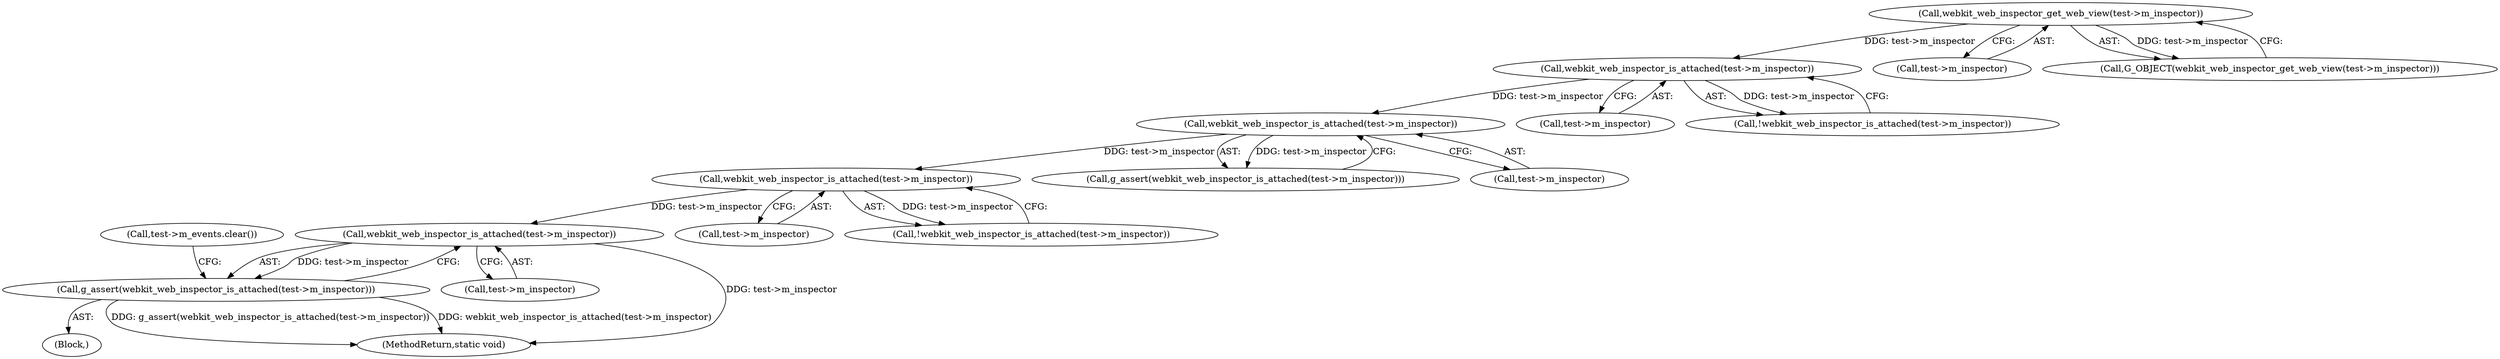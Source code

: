 digraph "0_Chrome_3bbc818ed1a7b63b8290bbde9ae975956748cb8a_3@pointer" {
"1000165" [label="(Call,webkit_web_inspector_is_attached(test->m_inspector))"];
"1000153" [label="(Call,webkit_web_inspector_is_attached(test->m_inspector))"];
"1000140" [label="(Call,webkit_web_inspector_is_attached(test->m_inspector))"];
"1000123" [label="(Call,webkit_web_inspector_is_attached(test->m_inspector))"];
"1000117" [label="(Call,webkit_web_inspector_get_web_view(test->m_inspector))"];
"1000164" [label="(Call,g_assert(webkit_web_inspector_is_attached(test->m_inspector)))"];
"1000154" [label="(Call,test->m_inspector)"];
"1000124" [label="(Call,test->m_inspector)"];
"1000139" [label="(Call,g_assert(webkit_web_inspector_is_attached(test->m_inspector)))"];
"1000153" [label="(Call,webkit_web_inspector_is_attached(test->m_inspector))"];
"1000166" [label="(Call,test->m_inspector)"];
"1000152" [label="(Call,!webkit_web_inspector_is_attached(test->m_inspector))"];
"1000141" [label="(Call,test->m_inspector)"];
"1000117" [label="(Call,webkit_web_inspector_get_web_view(test->m_inspector))"];
"1000140" [label="(Call,webkit_web_inspector_is_attached(test->m_inspector))"];
"1000165" [label="(Call,webkit_web_inspector_is_attached(test->m_inspector))"];
"1000169" [label="(Call,test->m_events.clear())"];
"1000103" [label="(Block,)"];
"1000122" [label="(Call,!webkit_web_inspector_is_attached(test->m_inspector))"];
"1000164" [label="(Call,g_assert(webkit_web_inspector_is_attached(test->m_inspector)))"];
"1000118" [label="(Call,test->m_inspector)"];
"1000123" [label="(Call,webkit_web_inspector_is_attached(test->m_inspector))"];
"1000177" [label="(MethodReturn,static void)"];
"1000116" [label="(Call,G_OBJECT(webkit_web_inspector_get_web_view(test->m_inspector)))"];
"1000165" -> "1000164"  [label="AST: "];
"1000165" -> "1000166"  [label="CFG: "];
"1000166" -> "1000165"  [label="AST: "];
"1000164" -> "1000165"  [label="CFG: "];
"1000165" -> "1000177"  [label="DDG: test->m_inspector"];
"1000165" -> "1000164"  [label="DDG: test->m_inspector"];
"1000153" -> "1000165"  [label="DDG: test->m_inspector"];
"1000153" -> "1000152"  [label="AST: "];
"1000153" -> "1000154"  [label="CFG: "];
"1000154" -> "1000153"  [label="AST: "];
"1000152" -> "1000153"  [label="CFG: "];
"1000153" -> "1000152"  [label="DDG: test->m_inspector"];
"1000140" -> "1000153"  [label="DDG: test->m_inspector"];
"1000140" -> "1000139"  [label="AST: "];
"1000140" -> "1000141"  [label="CFG: "];
"1000141" -> "1000140"  [label="AST: "];
"1000139" -> "1000140"  [label="CFG: "];
"1000140" -> "1000139"  [label="DDG: test->m_inspector"];
"1000123" -> "1000140"  [label="DDG: test->m_inspector"];
"1000123" -> "1000122"  [label="AST: "];
"1000123" -> "1000124"  [label="CFG: "];
"1000124" -> "1000123"  [label="AST: "];
"1000122" -> "1000123"  [label="CFG: "];
"1000123" -> "1000122"  [label="DDG: test->m_inspector"];
"1000117" -> "1000123"  [label="DDG: test->m_inspector"];
"1000117" -> "1000116"  [label="AST: "];
"1000117" -> "1000118"  [label="CFG: "];
"1000118" -> "1000117"  [label="AST: "];
"1000116" -> "1000117"  [label="CFG: "];
"1000117" -> "1000116"  [label="DDG: test->m_inspector"];
"1000164" -> "1000103"  [label="AST: "];
"1000169" -> "1000164"  [label="CFG: "];
"1000164" -> "1000177"  [label="DDG: g_assert(webkit_web_inspector_is_attached(test->m_inspector))"];
"1000164" -> "1000177"  [label="DDG: webkit_web_inspector_is_attached(test->m_inspector)"];
}
